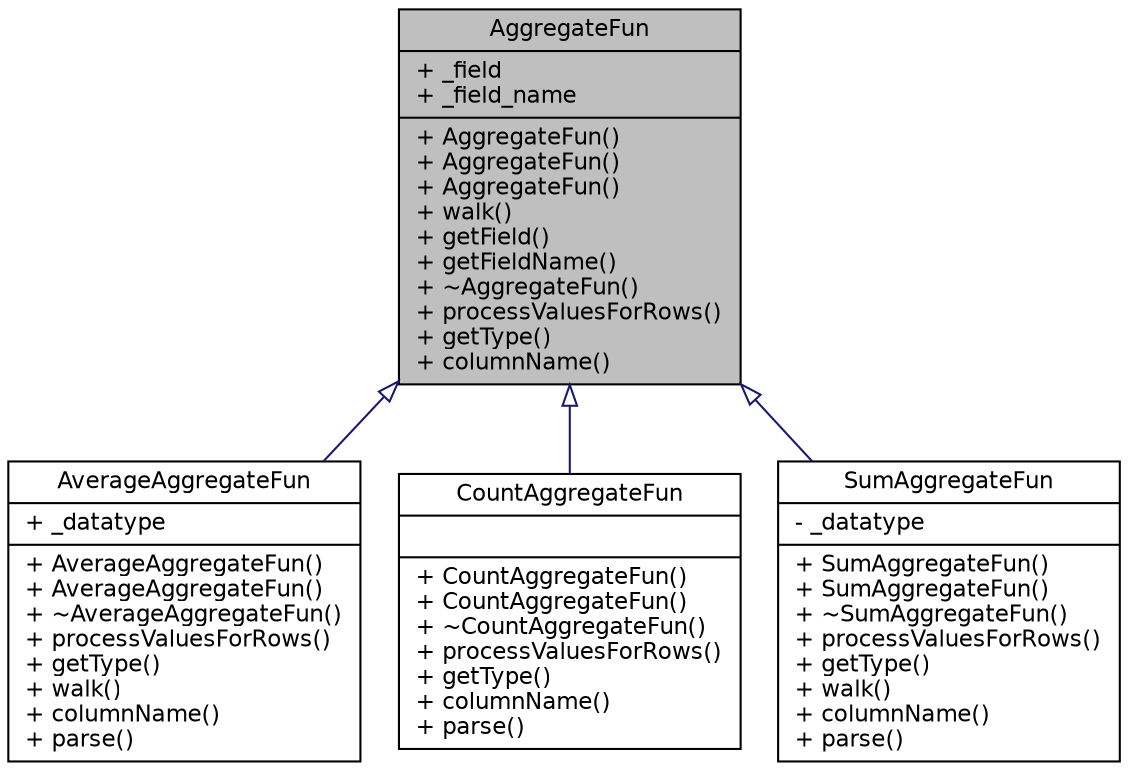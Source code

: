 digraph "AggregateFun"
{
  edge [fontname="Helvetica",fontsize="11",labelfontname="Helvetica",labelfontsize="11"];
  node [fontname="Helvetica",fontsize="11",shape=record];
  Node1 [label="{AggregateFun\n|+ _field\l+ _field_name\l|+ AggregateFun()\l+ AggregateFun()\l+ AggregateFun()\l+ walk()\l+ getField()\l+ getFieldName()\l+ ~AggregateFun()\l+ processValuesForRows()\l+ getType()\l+ columnName()\l}",height=0.2,width=0.4,color="black", fillcolor="grey75", style="filled" fontcolor="black"];
  Node1 -> Node2 [dir="back",color="midnightblue",fontsize="11",style="solid",arrowtail="onormal",fontname="Helvetica"];
  Node2 [label="{AverageAggregateFun\n|+ _datatype\l|+ AverageAggregateFun()\l+ AverageAggregateFun()\l+ ~AverageAggregateFun()\l+ processValuesForRows()\l+ getType()\l+ walk()\l+ columnName()\l+ parse()\l}",height=0.2,width=0.4,color="black", fillcolor="white", style="filled",URL="$class_average_aggregate_fun.html"];
  Node1 -> Node3 [dir="back",color="midnightblue",fontsize="11",style="solid",arrowtail="onormal",fontname="Helvetica"];
  Node3 [label="{CountAggregateFun\n||+ CountAggregateFun()\l+ CountAggregateFun()\l+ ~CountAggregateFun()\l+ processValuesForRows()\l+ getType()\l+ columnName()\l+ parse()\l}",height=0.2,width=0.4,color="black", fillcolor="white", style="filled",URL="$class_count_aggregate_fun.html"];
  Node1 -> Node4 [dir="back",color="midnightblue",fontsize="11",style="solid",arrowtail="onormal",fontname="Helvetica"];
  Node4 [label="{SumAggregateFun\n|- _datatype\l|+ SumAggregateFun()\l+ SumAggregateFun()\l+ ~SumAggregateFun()\l+ processValuesForRows()\l+ getType()\l+ walk()\l+ columnName()\l+ parse()\l}",height=0.2,width=0.4,color="black", fillcolor="white", style="filled",URL="$class_sum_aggregate_fun.html"];
}
